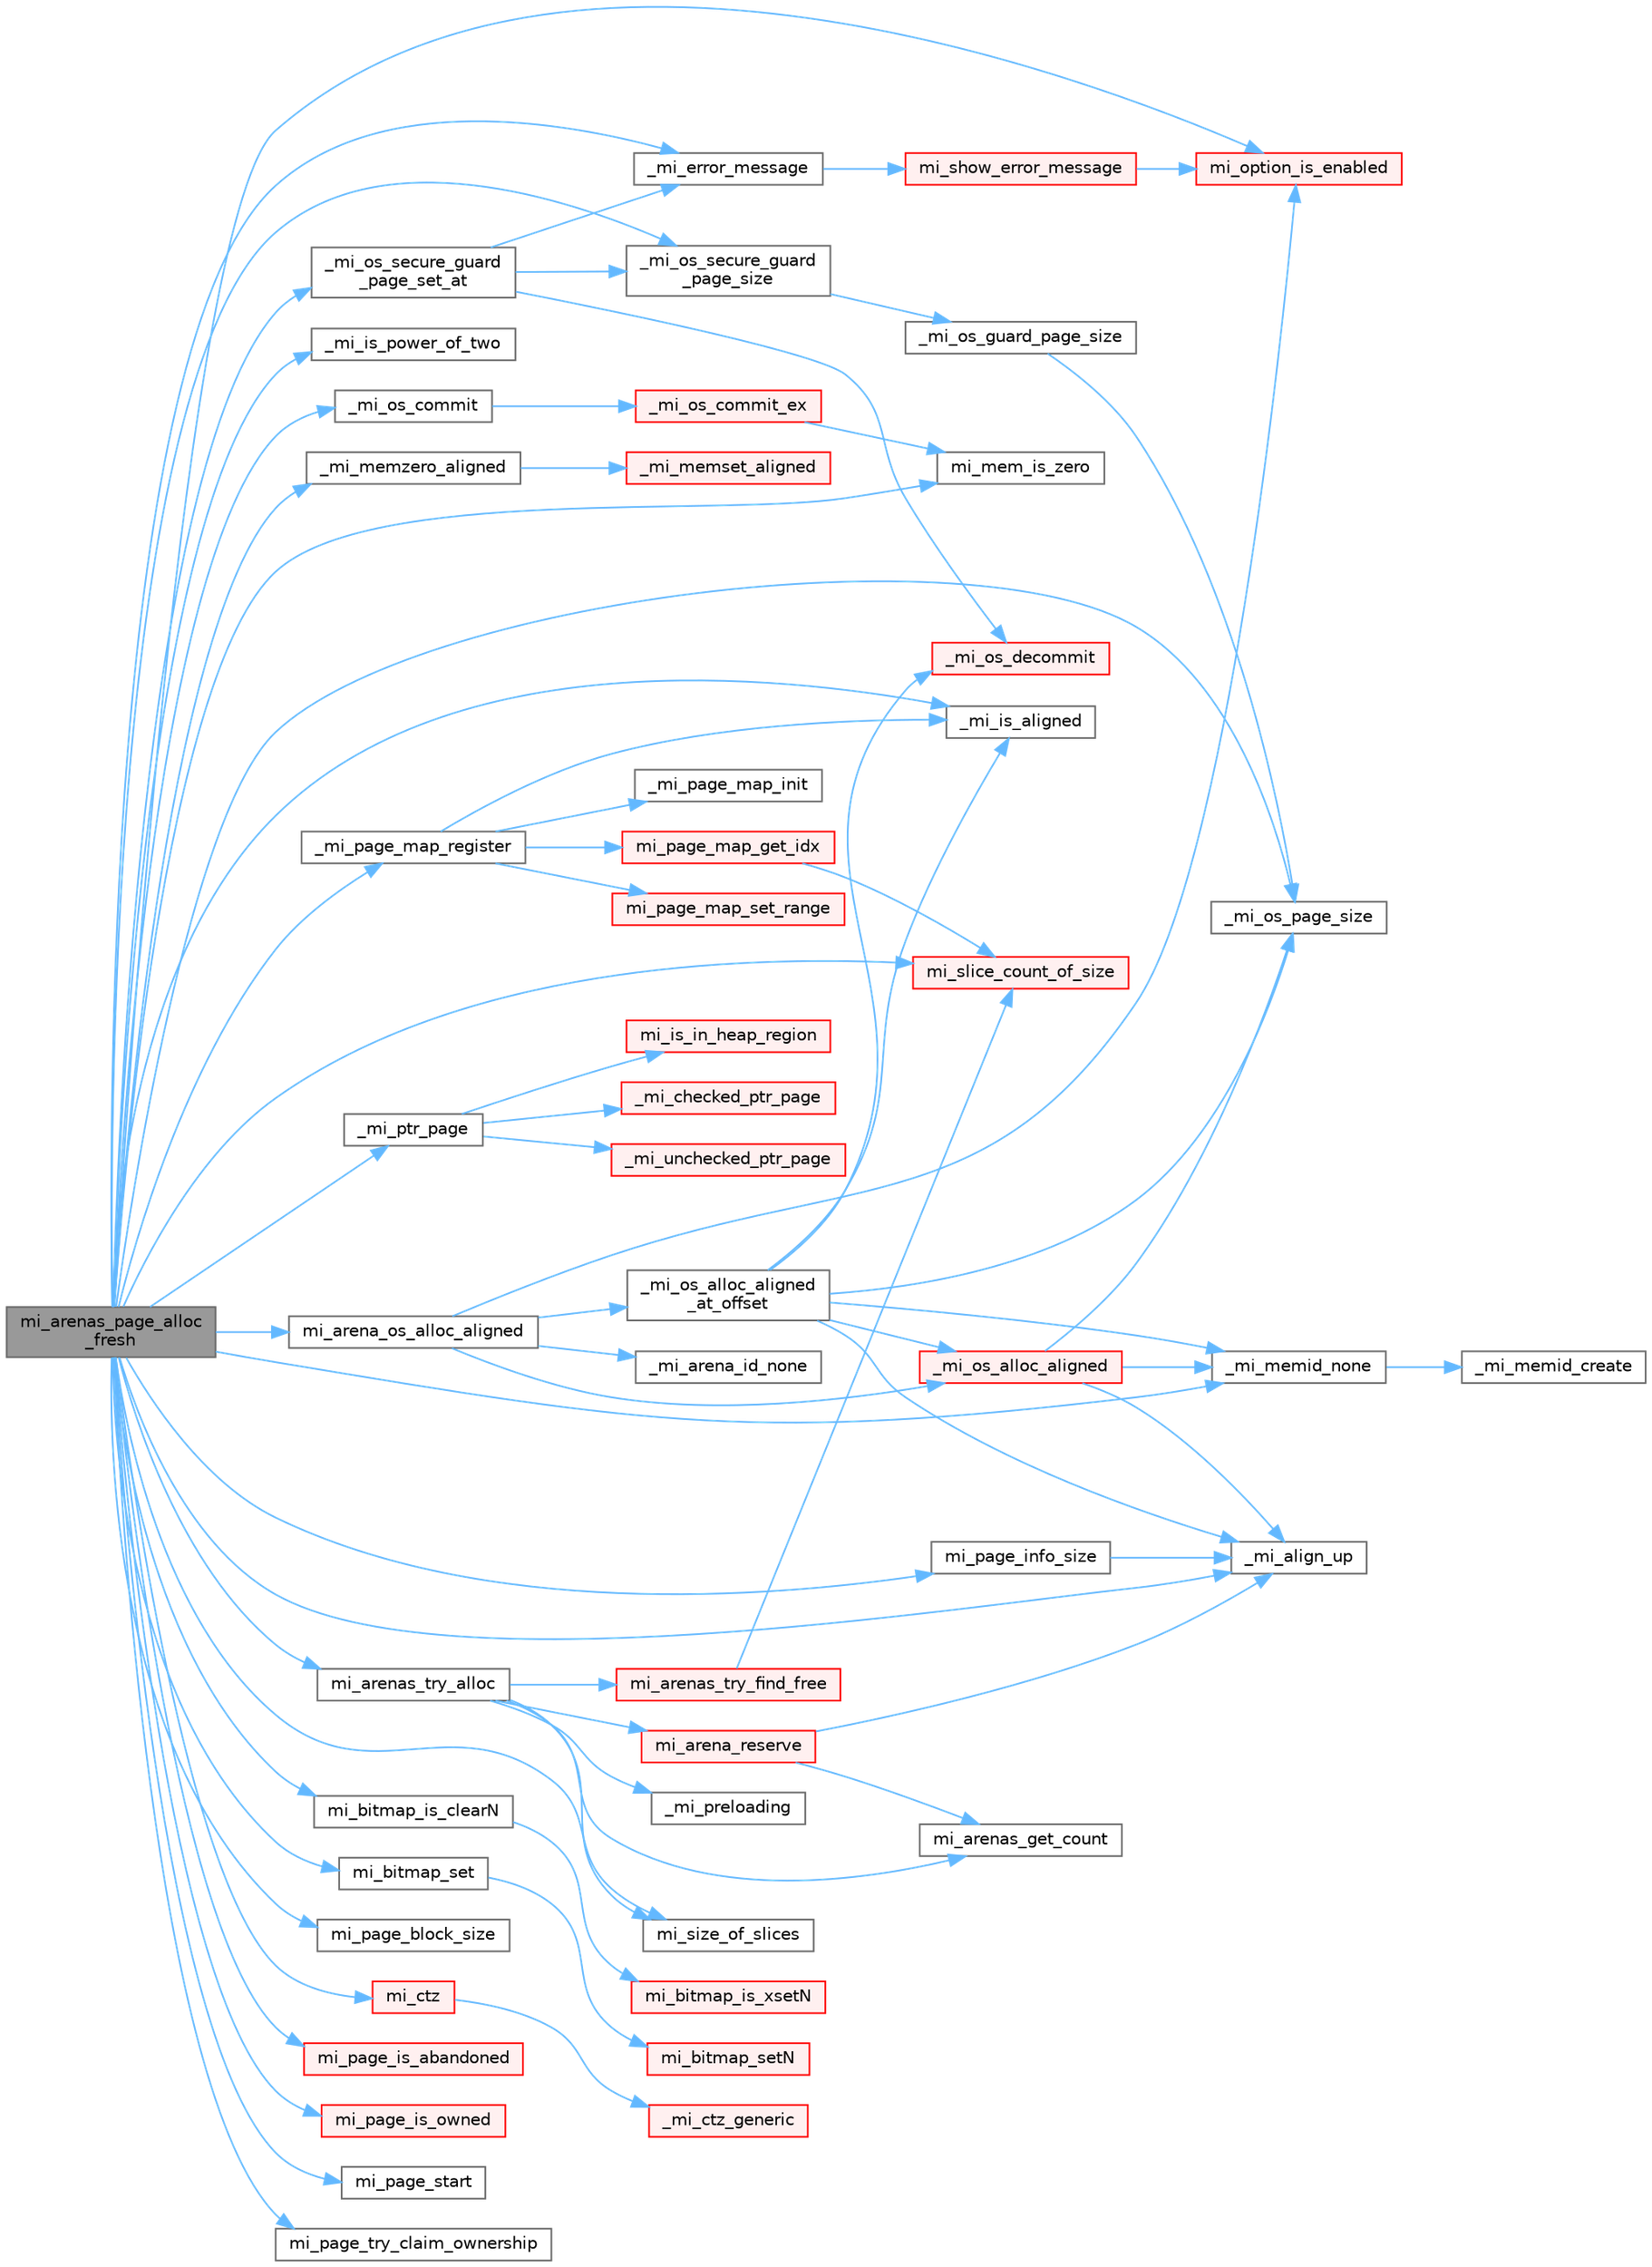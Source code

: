 digraph "mi_arenas_page_alloc_fresh"
{
 // LATEX_PDF_SIZE
  bgcolor="transparent";
  edge [fontname=Helvetica,fontsize=10,labelfontname=Helvetica,labelfontsize=10];
  node [fontname=Helvetica,fontsize=10,shape=box,height=0.2,width=0.4];
  rankdir="LR";
  Node1 [id="Node000001",label="mi_arenas_page_alloc\l_fresh",height=0.2,width=0.4,color="gray40", fillcolor="grey60", style="filled", fontcolor="black",tooltip=" "];
  Node1 -> Node2 [id="edge72_Node000001_Node000002",color="steelblue1",style="solid",tooltip=" "];
  Node2 [id="Node000002",label="_mi_align_up",height=0.2,width=0.4,color="grey40", fillcolor="white", style="filled",URL="$_e_a_s_t_l_2packages_2mimalloc_2include_2mimalloc_2internal_8h.html#a7f35944d44d8a16365072023dd19e0da",tooltip=" "];
  Node1 -> Node3 [id="edge73_Node000001_Node000003",color="steelblue1",style="solid",tooltip=" "];
  Node3 [id="Node000003",label="_mi_error_message",height=0.2,width=0.4,color="grey40", fillcolor="white", style="filled",URL="$options_8c.html#a2bebc073bcaac71658e57bb260c2e426",tooltip=" "];
  Node3 -> Node4 [id="edge74_Node000003_Node000004",color="steelblue1",style="solid",tooltip=" "];
  Node4 [id="Node000004",label="mi_show_error_message",height=0.2,width=0.4,color="red", fillcolor="#FFF0F0", style="filled",URL="$options_8c.html#a025f32c63014753e87fd7a579d2bb8aa",tooltip=" "];
  Node4 -> Node5 [id="edge75_Node000004_Node000005",color="steelblue1",style="solid",tooltip=" "];
  Node5 [id="Node000005",label="mi_option_is_enabled",height=0.2,width=0.4,color="red", fillcolor="#FFF0F0", style="filled",URL="$group__options.html#ga459ad98f18b3fc9275474807fe0ca188",tooltip=" "];
  Node1 -> Node40 [id="edge76_Node000001_Node000040",color="steelblue1",style="solid",tooltip=" "];
  Node40 [id="Node000040",label="_mi_is_aligned",height=0.2,width=0.4,color="grey40", fillcolor="white", style="filled",URL="$_e_a_s_t_l_2packages_2mimalloc_2include_2mimalloc_2internal_8h.html#ad446ae4d82cbdbd78dfbe46fa2330555",tooltip=" "];
  Node1 -> Node41 [id="edge77_Node000001_Node000041",color="steelblue1",style="solid",tooltip=" "];
  Node41 [id="Node000041",label="_mi_is_power_of_two",height=0.2,width=0.4,color="grey40", fillcolor="white", style="filled",URL="$_e_a_s_t_l_2packages_2mimalloc_2include_2mimalloc_2internal_8h.html#ac46068515202fb9642f6b2610836bd82",tooltip=" "];
  Node1 -> Node42 [id="edge78_Node000001_Node000042",color="steelblue1",style="solid",tooltip=" "];
  Node42 [id="Node000042",label="_mi_memid_none",height=0.2,width=0.4,color="grey40", fillcolor="white", style="filled",URL="$_e_a_s_t_l_2packages_2mimalloc_2include_2mimalloc_2internal_8h.html#a130091d8591ac82c587dace216eca4d2",tooltip=" "];
  Node42 -> Node43 [id="edge79_Node000042_Node000043",color="steelblue1",style="solid",tooltip=" "];
  Node43 [id="Node000043",label="_mi_memid_create",height=0.2,width=0.4,color="grey40", fillcolor="white", style="filled",URL="$_e_a_s_t_l_2packages_2mimalloc_2include_2mimalloc_2internal_8h.html#a666352100ead3b22c4cd8ac803b1b1f8",tooltip=" "];
  Node1 -> Node44 [id="edge80_Node000001_Node000044",color="steelblue1",style="solid",tooltip=" "];
  Node44 [id="Node000044",label="_mi_memzero_aligned",height=0.2,width=0.4,color="grey40", fillcolor="white", style="filled",URL="$_e_a_s_t_l_2packages_2mimalloc_2include_2mimalloc_2internal_8h.html#aa1d3beee9d492fc175ac2584e50fd8ea",tooltip=" "];
  Node44 -> Node45 [id="edge81_Node000044_Node000045",color="steelblue1",style="solid",tooltip=" "];
  Node45 [id="Node000045",label="_mi_memset_aligned",height=0.2,width=0.4,color="red", fillcolor="#FFF0F0", style="filled",URL="$_e_a_s_t_l_2packages_2mimalloc_2include_2mimalloc_2internal_8h.html#a770dbf90c89e7e7761f2f99c0fc28115",tooltip=" "];
  Node1 -> Node47 [id="edge82_Node000001_Node000047",color="steelblue1",style="solid",tooltip=" "];
  Node47 [id="Node000047",label="_mi_os_commit",height=0.2,width=0.4,color="grey40", fillcolor="white", style="filled",URL="$os_8c.html#acef931ae1be3c3ddb6ee125a8267a84e",tooltip=" "];
  Node47 -> Node48 [id="edge83_Node000047_Node000048",color="steelblue1",style="solid",tooltip=" "];
  Node48 [id="Node000048",label="_mi_os_commit_ex",height=0.2,width=0.4,color="red", fillcolor="#FFF0F0", style="filled",URL="$os_8c.html#a3d62d4f2f8c54d1251323be446068194",tooltip=" "];
  Node48 -> Node51 [id="edge84_Node000048_Node000051",color="steelblue1",style="solid",tooltip=" "];
  Node51 [id="Node000051",label="mi_mem_is_zero",height=0.2,width=0.4,color="grey40", fillcolor="white", style="filled",URL="$_e_a_s_t_l_2packages_2mimalloc_2include_2mimalloc_2internal_8h.html#a8391ae55dd6885bd38593f740fd349a4",tooltip=" "];
  Node1 -> Node54 [id="edge85_Node000001_Node000054",color="steelblue1",style="solid",tooltip=" "];
  Node54 [id="Node000054",label="_mi_os_page_size",height=0.2,width=0.4,color="grey40", fillcolor="white", style="filled",URL="$os_8c.html#a723e4c95209d4c6282b53317473e83d5",tooltip=" "];
  Node1 -> Node57 [id="edge86_Node000001_Node000057",color="steelblue1",style="solid",tooltip=" "];
  Node57 [id="Node000057",label="_mi_os_secure_guard\l_page_set_at",height=0.2,width=0.4,color="grey40", fillcolor="white", style="filled",URL="$os_8c.html#ab8a90f7c45f09eeb46adb1677f438827",tooltip=" "];
  Node57 -> Node3 [id="edge87_Node000057_Node000003",color="steelblue1",style="solid",tooltip=" "];
  Node57 -> Node58 [id="edge88_Node000057_Node000058",color="steelblue1",style="solid",tooltip=" "];
  Node58 [id="Node000058",label="_mi_os_decommit",height=0.2,width=0.4,color="red", fillcolor="#FFF0F0", style="filled",URL="$os_8c.html#a7de6e2fbee441aa290e54d81f512e662",tooltip=" "];
  Node57 -> Node63 [id="edge89_Node000057_Node000063",color="steelblue1",style="solid",tooltip=" "];
  Node63 [id="Node000063",label="_mi_os_secure_guard\l_page_size",height=0.2,width=0.4,color="grey40", fillcolor="white", style="filled",URL="$os_8c.html#a2daf38bcf9e1a42db5038d237354fbe2",tooltip=" "];
  Node63 -> Node64 [id="edge90_Node000063_Node000064",color="steelblue1",style="solid",tooltip=" "];
  Node64 [id="Node000064",label="_mi_os_guard_page_size",height=0.2,width=0.4,color="grey40", fillcolor="white", style="filled",URL="$os_8c.html#a92837b7960d16ef8d3e038784b1c95df",tooltip=" "];
  Node64 -> Node54 [id="edge91_Node000064_Node000054",color="steelblue1",style="solid",tooltip=" "];
  Node1 -> Node63 [id="edge92_Node000001_Node000063",color="steelblue1",style="solid",tooltip=" "];
  Node1 -> Node65 [id="edge93_Node000001_Node000065",color="steelblue1",style="solid",tooltip=" "];
  Node65 [id="Node000065",label="_mi_page_map_register",height=0.2,width=0.4,color="grey40", fillcolor="white", style="filled",URL="$page-map_8c.html#a408efa9baa877e4ccfcf3e9429bcbc01",tooltip=" "];
  Node65 -> Node40 [id="edge94_Node000065_Node000040",color="steelblue1",style="solid",tooltip=" "];
  Node65 -> Node66 [id="edge95_Node000065_Node000066",color="steelblue1",style="solid",tooltip=" "];
  Node66 [id="Node000066",label="_mi_page_map_init",height=0.2,width=0.4,color="grey40", fillcolor="white", style="filled",URL="$_e_a_s_t_l_2packages_2mimalloc_2include_2mimalloc_2internal_8h.html#ab1d5d43c1d7d0d4adfd96fdb7270ca4b",tooltip=" "];
  Node65 -> Node67 [id="edge96_Node000065_Node000067",color="steelblue1",style="solid",tooltip=" "];
  Node67 [id="Node000067",label="mi_page_map_get_idx",height=0.2,width=0.4,color="red", fillcolor="#FFF0F0", style="filled",URL="$page-map_8c.html#a57cb024dd351df5f91e5372156cd191e",tooltip=" "];
  Node67 -> Node73 [id="edge97_Node000067_Node000073",color="steelblue1",style="solid",tooltip=" "];
  Node73 [id="Node000073",label="mi_slice_count_of_size",height=0.2,width=0.4,color="red", fillcolor="#FFF0F0", style="filled",URL="$_e_a_s_t_l_2packages_2mimalloc_2include_2mimalloc_2internal_8h.html#a9ad8412b6af23e1040840727a59cc9b5",tooltip=" "];
  Node65 -> Node75 [id="edge98_Node000065_Node000075",color="steelblue1",style="solid",tooltip=" "];
  Node75 [id="Node000075",label="mi_page_map_set_range",height=0.2,width=0.4,color="red", fillcolor="#FFF0F0", style="filled",URL="$page-map_8c.html#a7b262e3370e545461603df2211f16f03",tooltip=" "];
  Node1 -> Node114 [id="edge99_Node000001_Node000114",color="steelblue1",style="solid",tooltip=" "];
  Node114 [id="Node000114",label="_mi_ptr_page",height=0.2,width=0.4,color="grey40", fillcolor="white", style="filled",URL="$_e_a_s_t_l_2packages_2mimalloc_2include_2mimalloc_2internal_8h.html#acd84a462a2045538d19ecc56e6cc29f6",tooltip=" "];
  Node114 -> Node115 [id="edge100_Node000114_Node000115",color="steelblue1",style="solid",tooltip=" "];
  Node115 [id="Node000115",label="_mi_checked_ptr_page",height=0.2,width=0.4,color="red", fillcolor="#FFF0F0", style="filled",URL="$_e_a_s_t_l_2packages_2mimalloc_2include_2mimalloc_2internal_8h.html#aae1cb48b790d504329cb8031a6a716ef",tooltip=" "];
  Node114 -> Node116 [id="edge101_Node000114_Node000116",color="steelblue1",style="solid",tooltip=" "];
  Node116 [id="Node000116",label="_mi_unchecked_ptr_page",height=0.2,width=0.4,color="red", fillcolor="#FFF0F0", style="filled",URL="$_e_a_s_t_l_2packages_2mimalloc_2include_2mimalloc_2internal_8h.html#af17a42b9aa712fc80ff8d725eb2300ec",tooltip=" "];
  Node114 -> Node117 [id="edge102_Node000114_Node000117",color="steelblue1",style="solid",tooltip=" "];
  Node117 [id="Node000117",label="mi_is_in_heap_region",height=0.2,width=0.4,color="red", fillcolor="#FFF0F0", style="filled",URL="$group__extended.html#ga5f071b10d4df1c3658e04e7fd67a94e6",tooltip=" "];
  Node1 -> Node119 [id="edge103_Node000001_Node000119",color="steelblue1",style="solid",tooltip=" "];
  Node119 [id="Node000119",label="mi_arena_os_alloc_aligned",height=0.2,width=0.4,color="grey40", fillcolor="white", style="filled",URL="$arena_8c.html#a2006e5e5adff15eb41bb9ab90570fbe2",tooltip=" "];
  Node119 -> Node120 [id="edge104_Node000119_Node000120",color="steelblue1",style="solid",tooltip=" "];
  Node120 [id="Node000120",label="_mi_arena_id_none",height=0.2,width=0.4,color="grey40", fillcolor="white", style="filled",URL="$arena_8c.html#a3f182e53b3afc059fe50cb4ad6756dc1",tooltip=" "];
  Node119 -> Node121 [id="edge105_Node000119_Node000121",color="steelblue1",style="solid",tooltip=" "];
  Node121 [id="Node000121",label="_mi_os_alloc_aligned",height=0.2,width=0.4,color="red", fillcolor="#FFF0F0", style="filled",URL="$os_8c.html#afce7c8636aa29141d98edb847cd6f859",tooltip=" "];
  Node121 -> Node2 [id="edge106_Node000121_Node000002",color="steelblue1",style="solid",tooltip=" "];
  Node121 -> Node42 [id="edge107_Node000121_Node000042",color="steelblue1",style="solid",tooltip=" "];
  Node121 -> Node54 [id="edge108_Node000121_Node000054",color="steelblue1",style="solid",tooltip=" "];
  Node119 -> Node123 [id="edge109_Node000119_Node000123",color="steelblue1",style="solid",tooltip=" "];
  Node123 [id="Node000123",label="_mi_os_alloc_aligned\l_at_offset",height=0.2,width=0.4,color="grey40", fillcolor="white", style="filled",URL="$os_8c.html#afeb64a9df305d444e693494ba5ca3d1d",tooltip=" "];
  Node123 -> Node2 [id="edge110_Node000123_Node000002",color="steelblue1",style="solid",tooltip=" "];
  Node123 -> Node40 [id="edge111_Node000123_Node000040",color="steelblue1",style="solid",tooltip=" "];
  Node123 -> Node42 [id="edge112_Node000123_Node000042",color="steelblue1",style="solid",tooltip=" "];
  Node123 -> Node121 [id="edge113_Node000123_Node000121",color="steelblue1",style="solid",tooltip=" "];
  Node123 -> Node58 [id="edge114_Node000123_Node000058",color="steelblue1",style="solid",tooltip=" "];
  Node123 -> Node54 [id="edge115_Node000123_Node000054",color="steelblue1",style="solid",tooltip=" "];
  Node119 -> Node5 [id="edge116_Node000119_Node000005",color="steelblue1",style="solid",tooltip=" "];
  Node1 -> Node124 [id="edge117_Node000001_Node000124",color="steelblue1",style="solid",tooltip=" "];
  Node124 [id="Node000124",label="mi_arenas_try_alloc",height=0.2,width=0.4,color="grey40", fillcolor="white", style="filled",URL="$arena_8c.html#a7bb972f39f5597d5721a9a2f8139fdf8",tooltip=" "];
  Node124 -> Node10 [id="edge118_Node000124_Node000010",color="steelblue1",style="solid",tooltip=" "];
  Node10 [id="Node000010",label="_mi_preloading",height=0.2,width=0.4,color="grey40", fillcolor="white", style="filled",URL="$_e_a_s_t_l_2packages_2mimalloc_2src_2init_8c.html#a404be8b4c0576588270fde0b2a4d7832",tooltip=" "];
  Node124 -> Node125 [id="edge119_Node000124_Node000125",color="steelblue1",style="solid",tooltip=" "];
  Node125 [id="Node000125",label="mi_arena_reserve",height=0.2,width=0.4,color="red", fillcolor="#FFF0F0", style="filled",URL="$arena_8c.html#a1abc33c986e53df7bab80c126c8c18d8",tooltip=" "];
  Node125 -> Node2 [id="edge120_Node000125_Node000002",color="steelblue1",style="solid",tooltip=" "];
  Node125 -> Node128 [id="edge121_Node000125_Node000128",color="steelblue1",style="solid",tooltip=" "];
  Node128 [id="Node000128",label="mi_arenas_get_count",height=0.2,width=0.4,color="grey40", fillcolor="white", style="filled",URL="$arena_8c.html#a53b7d8b069c573f5648477176a595148",tooltip=" "];
  Node124 -> Node128 [id="edge122_Node000124_Node000128",color="steelblue1",style="solid",tooltip=" "];
  Node124 -> Node197 [id="edge123_Node000124_Node000197",color="steelblue1",style="solid",tooltip=" "];
  Node197 [id="Node000197",label="mi_arenas_try_find_free",height=0.2,width=0.4,color="red", fillcolor="#FFF0F0", style="filled",URL="$arena_8c.html#a22b90638a02fe09fc3225242ff1741b9",tooltip=" "];
  Node197 -> Node73 [id="edge124_Node000197_Node000073",color="steelblue1",style="solid",tooltip=" "];
  Node124 -> Node196 [id="edge125_Node000124_Node000196",color="steelblue1",style="solid",tooltip=" "];
  Node196 [id="Node000196",label="mi_size_of_slices",height=0.2,width=0.4,color="grey40", fillcolor="white", style="filled",URL="$_e_a_s_t_l_2packages_2mimalloc_2include_2mimalloc_2internal_8h.html#ae8e31ea92ee1ee2f1a93ea87d0184436",tooltip=" "];
  Node1 -> Node254 [id="edge126_Node000001_Node000254",color="steelblue1",style="solid",tooltip=" "];
  Node254 [id="Node000254",label="mi_bitmap_is_clearN",height=0.2,width=0.4,color="grey40", fillcolor="white", style="filled",URL="$bitmap_8h.html#af936c34984e522b68823945d71373534",tooltip=" "];
  Node254 -> Node252 [id="edge127_Node000254_Node000252",color="steelblue1",style="solid",tooltip=" "];
  Node252 [id="Node000252",label="mi_bitmap_is_xsetN",height=0.2,width=0.4,color="red", fillcolor="#FFF0F0", style="filled",URL="$bitmap_8c.html#adb22535bc9bc502a2e9f4f41e64972b2",tooltip=" "];
  Node1 -> Node255 [id="edge128_Node000001_Node000255",color="steelblue1",style="solid",tooltip=" "];
  Node255 [id="Node000255",label="mi_bitmap_set",height=0.2,width=0.4,color="grey40", fillcolor="white", style="filled",URL="$bitmap_8c.html#a929cc4a78e5271092ab20f25c10ba956",tooltip=" "];
  Node255 -> Node191 [id="edge129_Node000255_Node000191",color="steelblue1",style="solid",tooltip=" "];
  Node191 [id="Node000191",label="mi_bitmap_setN",height=0.2,width=0.4,color="red", fillcolor="#FFF0F0", style="filled",URL="$bitmap_8c.html#a8b50ea67e216213718b39a8bdc71c089",tooltip=" "];
  Node1 -> Node227 [id="edge130_Node000001_Node000227",color="steelblue1",style="solid",tooltip=" "];
  Node227 [id="Node000227",label="mi_ctz",height=0.2,width=0.4,color="red", fillcolor="#FFF0F0", style="filled",URL="$bits_8h.html#a8eb514b948438b609030d3d13c0d1c6d",tooltip=" "];
  Node227 -> Node228 [id="edge131_Node000227_Node000228",color="steelblue1",style="solid",tooltip=" "];
  Node228 [id="Node000228",label="_mi_ctz_generic",height=0.2,width=0.4,color="red", fillcolor="#FFF0F0", style="filled",URL="$libc_8c.html#aaf9cb98b0eccdf3c2bcfb027728ee7b0",tooltip=" "];
  Node1 -> Node51 [id="edge132_Node000001_Node000051",color="steelblue1",style="solid",tooltip=" "];
  Node1 -> Node5 [id="edge133_Node000001_Node000005",color="steelblue1",style="solid",tooltip=" "];
  Node1 -> Node71 [id="edge134_Node000001_Node000071",color="steelblue1",style="solid",tooltip=" "];
  Node71 [id="Node000071",label="mi_page_block_size",height=0.2,width=0.4,color="grey40", fillcolor="white", style="filled",URL="$_e_a_s_t_l_2packages_2mimalloc_2include_2mimalloc_2internal_8h.html#a6134893990c1f09da2b40092ceecc780",tooltip=" "];
  Node1 -> Node256 [id="edge135_Node000001_Node000256",color="steelblue1",style="solid",tooltip=" "];
  Node256 [id="Node000256",label="mi_page_info_size",height=0.2,width=0.4,color="grey40", fillcolor="white", style="filled",URL="$_e_a_s_t_l_2packages_2mimalloc_2include_2mimalloc_2internal_8h.html#a843e94fe943ee716de387f8f54f1fa34",tooltip=" "];
  Node256 -> Node2 [id="edge136_Node000256_Node000002",color="steelblue1",style="solid",tooltip=" "];
  Node1 -> Node257 [id="edge137_Node000001_Node000257",color="steelblue1",style="solid",tooltip=" "];
  Node257 [id="Node000257",label="mi_page_is_abandoned",height=0.2,width=0.4,color="red", fillcolor="#FFF0F0", style="filled",URL="$_e_a_s_t_l_2packages_2mimalloc_2include_2mimalloc_2internal_8h.html#aa75f964d916bd58a37861b88491c51fb",tooltip=" "];
  Node1 -> Node260 [id="edge138_Node000001_Node000260",color="steelblue1",style="solid",tooltip=" "];
  Node260 [id="Node000260",label="mi_page_is_owned",height=0.2,width=0.4,color="red", fillcolor="#FFF0F0", style="filled",URL="$_e_a_s_t_l_2packages_2mimalloc_2include_2mimalloc_2internal_8h.html#af56ec67c6f794de0f36d59a6390ab4c7",tooltip=" "];
  Node1 -> Node72 [id="edge139_Node000001_Node000072",color="steelblue1",style="solid",tooltip=" "];
  Node72 [id="Node000072",label="mi_page_start",height=0.2,width=0.4,color="grey40", fillcolor="white", style="filled",URL="$_e_a_s_t_l_2packages_2mimalloc_2include_2mimalloc_2internal_8h.html#a95e8b035747d340ad060f5cf0811b7e9",tooltip=" "];
  Node1 -> Node262 [id="edge140_Node000001_Node000262",color="steelblue1",style="solid",tooltip=" "];
  Node262 [id="Node000262",label="mi_page_try_claim_ownership",height=0.2,width=0.4,color="grey40", fillcolor="white", style="filled",URL="$_e_a_s_t_l_2packages_2mimalloc_2include_2mimalloc_2internal_8h.html#a169f87a15e28a034692b692e86022baa",tooltip=" "];
  Node1 -> Node196 [id="edge141_Node000001_Node000196",color="steelblue1",style="solid",tooltip=" "];
  Node1 -> Node73 [id="edge142_Node000001_Node000073",color="steelblue1",style="solid",tooltip=" "];
}
